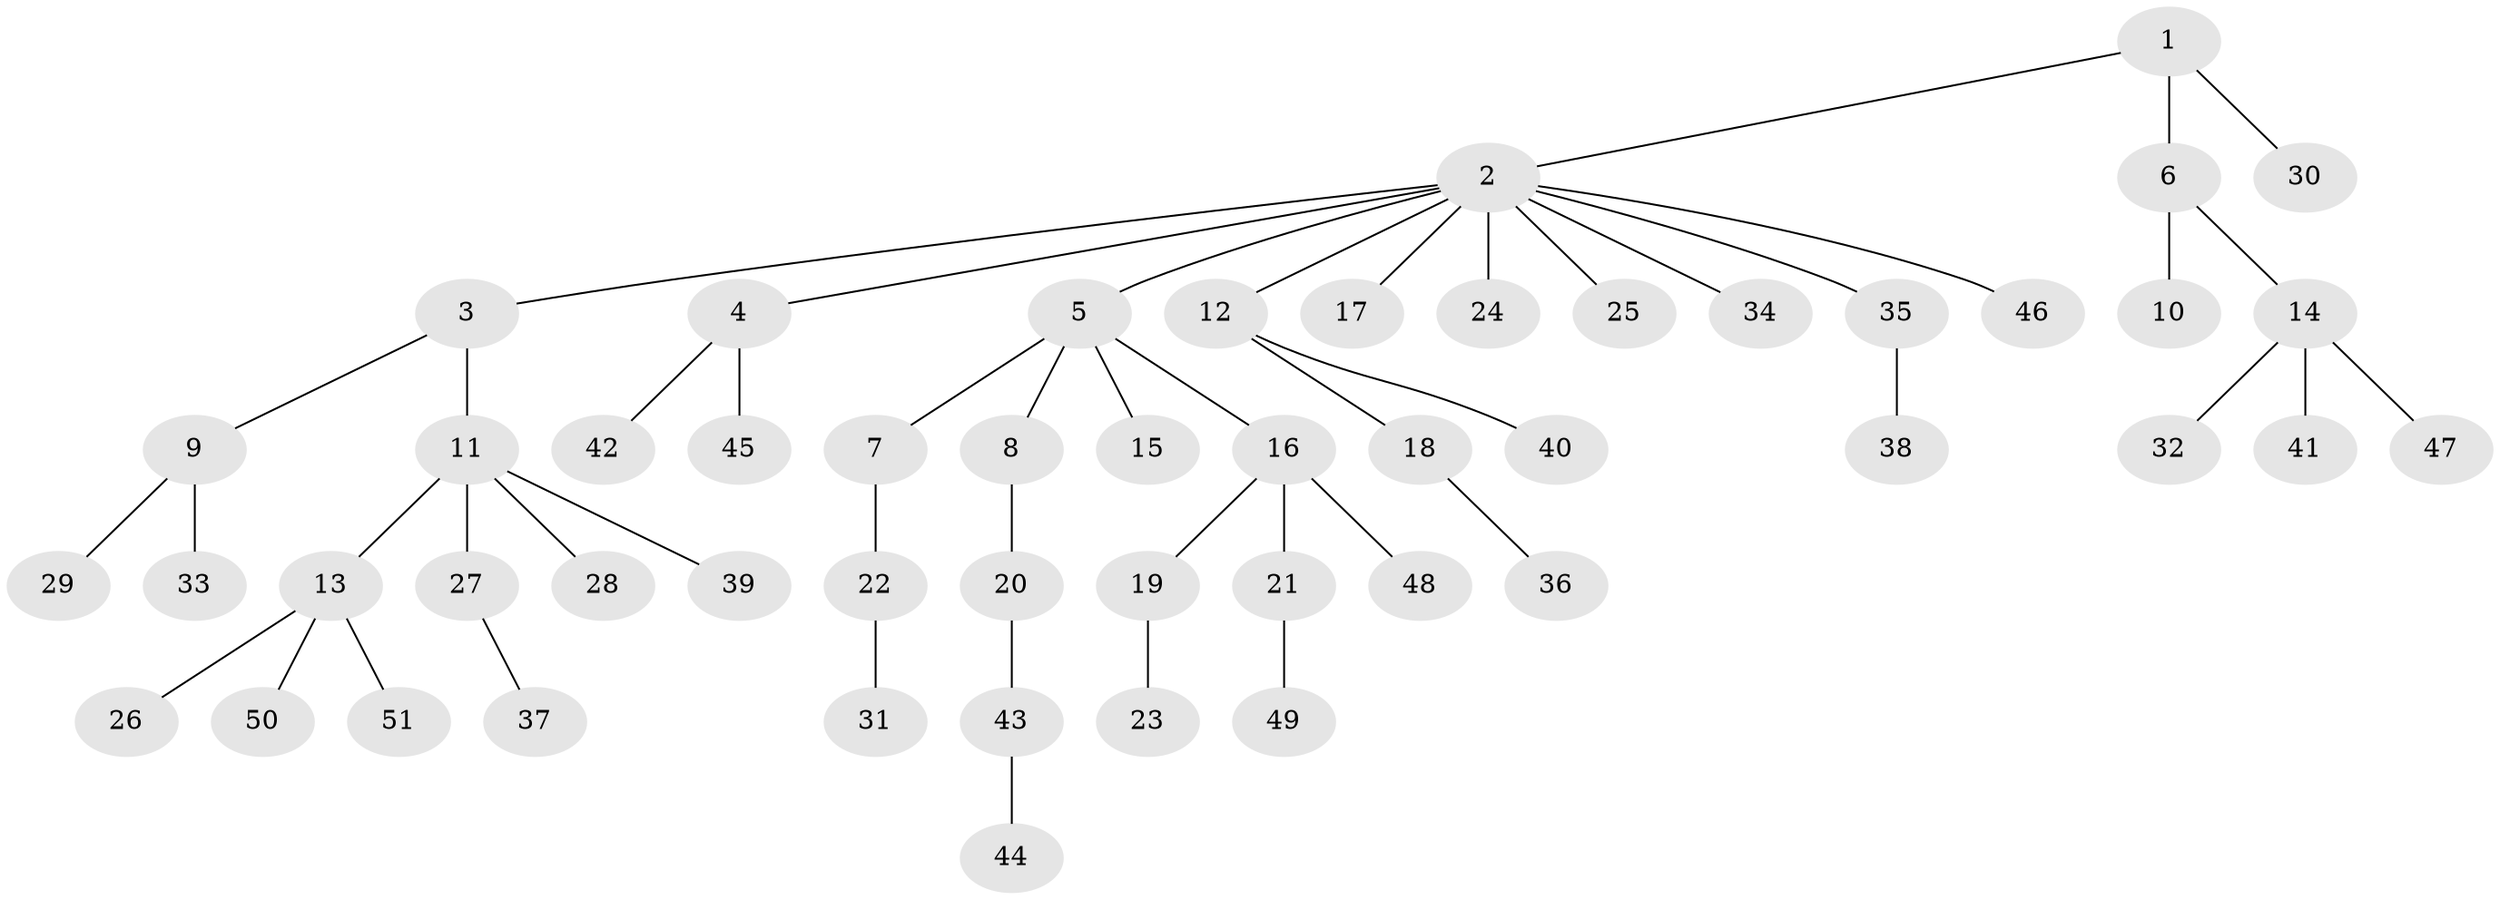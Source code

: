 // coarse degree distribution, {2: 0.34615384615384615, 6: 0.038461538461538464, 3: 0.07692307692307693, 4: 0.07692307692307693, 1: 0.46153846153846156}
// Generated by graph-tools (version 1.1) at 2025/51/03/04/25 22:51:33]
// undirected, 51 vertices, 50 edges
graph export_dot {
  node [color=gray90,style=filled];
  1;
  2;
  3;
  4;
  5;
  6;
  7;
  8;
  9;
  10;
  11;
  12;
  13;
  14;
  15;
  16;
  17;
  18;
  19;
  20;
  21;
  22;
  23;
  24;
  25;
  26;
  27;
  28;
  29;
  30;
  31;
  32;
  33;
  34;
  35;
  36;
  37;
  38;
  39;
  40;
  41;
  42;
  43;
  44;
  45;
  46;
  47;
  48;
  49;
  50;
  51;
  1 -- 2;
  1 -- 6;
  1 -- 30;
  2 -- 3;
  2 -- 4;
  2 -- 5;
  2 -- 12;
  2 -- 17;
  2 -- 24;
  2 -- 25;
  2 -- 34;
  2 -- 35;
  2 -- 46;
  3 -- 9;
  3 -- 11;
  4 -- 42;
  4 -- 45;
  5 -- 7;
  5 -- 8;
  5 -- 15;
  5 -- 16;
  6 -- 10;
  6 -- 14;
  7 -- 22;
  8 -- 20;
  9 -- 29;
  9 -- 33;
  11 -- 13;
  11 -- 27;
  11 -- 28;
  11 -- 39;
  12 -- 18;
  12 -- 40;
  13 -- 26;
  13 -- 50;
  13 -- 51;
  14 -- 32;
  14 -- 41;
  14 -- 47;
  16 -- 19;
  16 -- 21;
  16 -- 48;
  18 -- 36;
  19 -- 23;
  20 -- 43;
  21 -- 49;
  22 -- 31;
  27 -- 37;
  35 -- 38;
  43 -- 44;
}
